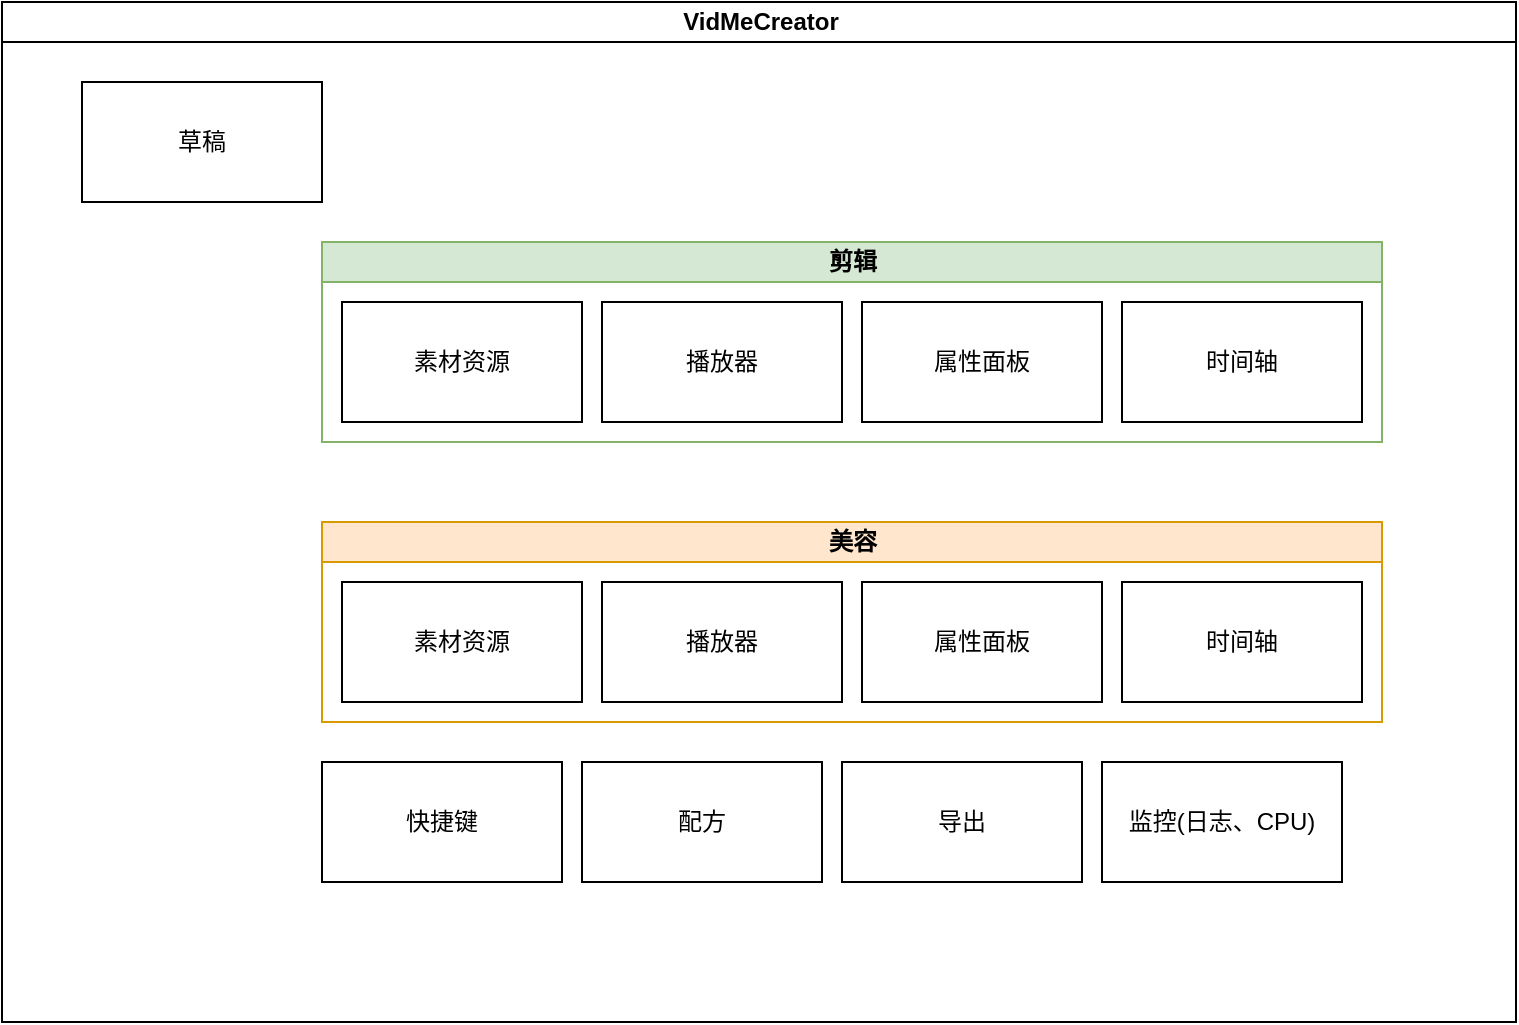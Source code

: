 <mxfile version="21.6.5" type="github">
  <diagram id="prtHgNgQTEPvFCAcTncT" name="Page-1">
    <mxGraphModel dx="1272" dy="679" grid="1" gridSize="10" guides="1" tooltips="1" connect="1" arrows="1" fold="1" page="1" pageScale="1" pageWidth="827" pageHeight="1169" math="0" shadow="0">
      <root>
        <mxCell id="0" />
        <mxCell id="1" parent="0" />
        <mxCell id="dNxyNK7c78bLwvsdeMH5-11" value="VidMeCreator" style="swimlane;html=1;startSize=20;horizontal=1;containerType=tree;glass=0;" parent="1" vertex="1">
          <mxGeometry x="70" y="60" width="757" height="510" as="geometry" />
        </mxCell>
        <mxCell id="QcBBM-sKMw9uH2ObEvdb-1" value="草稿" style="rounded=0;whiteSpace=wrap;html=1;" vertex="1" parent="dNxyNK7c78bLwvsdeMH5-11">
          <mxGeometry x="40" y="40" width="120" height="60" as="geometry" />
        </mxCell>
        <mxCell id="QcBBM-sKMw9uH2ObEvdb-7" value="剪辑" style="swimlane;html=1;startSize=20;horizontal=1;containerType=tree;glass=0;fillColor=#d5e8d4;strokeColor=#82b366;" vertex="1" parent="dNxyNK7c78bLwvsdeMH5-11">
          <mxGeometry x="160" y="120" width="530" height="100" as="geometry" />
        </mxCell>
        <mxCell id="QcBBM-sKMw9uH2ObEvdb-10" value="素材资源&lt;br&gt;" style="rounded=0;whiteSpace=wrap;html=1;movable=1;resizable=1;rotatable=1;deletable=1;editable=1;locked=0;connectable=1;" vertex="1" parent="QcBBM-sKMw9uH2ObEvdb-7">
          <mxGeometry x="10" y="30" width="120" height="60" as="geometry" />
        </mxCell>
        <mxCell id="QcBBM-sKMw9uH2ObEvdb-11" value="属性面板" style="rounded=0;whiteSpace=wrap;html=1;" vertex="1" parent="QcBBM-sKMw9uH2ObEvdb-7">
          <mxGeometry x="270" y="30" width="120" height="60" as="geometry" />
        </mxCell>
        <mxCell id="QcBBM-sKMw9uH2ObEvdb-12" value="播放器" style="rounded=0;whiteSpace=wrap;html=1;" vertex="1" parent="QcBBM-sKMw9uH2ObEvdb-7">
          <mxGeometry x="140" y="30" width="120" height="60" as="geometry" />
        </mxCell>
        <mxCell id="QcBBM-sKMw9uH2ObEvdb-13" value="时间轴" style="rounded=0;whiteSpace=wrap;html=1;" vertex="1" parent="QcBBM-sKMw9uH2ObEvdb-7">
          <mxGeometry x="400" y="30" width="120" height="60" as="geometry" />
        </mxCell>
        <mxCell id="QcBBM-sKMw9uH2ObEvdb-16" value="美容" style="swimlane;html=1;startSize=20;horizontal=1;containerType=tree;glass=0;fillColor=#ffe6cc;strokeColor=#d79b00;" vertex="1" parent="dNxyNK7c78bLwvsdeMH5-11">
          <mxGeometry x="160" y="260" width="530" height="100" as="geometry" />
        </mxCell>
        <mxCell id="QcBBM-sKMw9uH2ObEvdb-17" value="素材资源&lt;br&gt;" style="rounded=0;whiteSpace=wrap;html=1;movable=1;resizable=1;rotatable=1;deletable=1;editable=1;locked=0;connectable=1;" vertex="1" parent="QcBBM-sKMw9uH2ObEvdb-16">
          <mxGeometry x="10" y="30" width="120" height="60" as="geometry" />
        </mxCell>
        <mxCell id="QcBBM-sKMw9uH2ObEvdb-18" value="属性面板" style="rounded=0;whiteSpace=wrap;html=1;" vertex="1" parent="QcBBM-sKMw9uH2ObEvdb-16">
          <mxGeometry x="270" y="30" width="120" height="60" as="geometry" />
        </mxCell>
        <mxCell id="QcBBM-sKMw9uH2ObEvdb-19" value="播放器" style="rounded=0;whiteSpace=wrap;html=1;" vertex="1" parent="QcBBM-sKMw9uH2ObEvdb-16">
          <mxGeometry x="140" y="30" width="120" height="60" as="geometry" />
        </mxCell>
        <mxCell id="QcBBM-sKMw9uH2ObEvdb-20" value="时间轴" style="rounded=0;whiteSpace=wrap;html=1;" vertex="1" parent="QcBBM-sKMw9uH2ObEvdb-16">
          <mxGeometry x="400" y="30" width="120" height="60" as="geometry" />
        </mxCell>
        <mxCell id="QcBBM-sKMw9uH2ObEvdb-21" value="监控(日志、CPU)" style="rounded=0;whiteSpace=wrap;html=1;" vertex="1" parent="dNxyNK7c78bLwvsdeMH5-11">
          <mxGeometry x="550" y="380" width="120" height="60" as="geometry" />
        </mxCell>
        <mxCell id="QcBBM-sKMw9uH2ObEvdb-22" value="导出" style="rounded=0;whiteSpace=wrap;html=1;" vertex="1" parent="dNxyNK7c78bLwvsdeMH5-11">
          <mxGeometry x="420" y="380" width="120" height="60" as="geometry" />
        </mxCell>
        <mxCell id="QcBBM-sKMw9uH2ObEvdb-23" value="配方" style="rounded=0;whiteSpace=wrap;html=1;" vertex="1" parent="dNxyNK7c78bLwvsdeMH5-11">
          <mxGeometry x="290" y="380" width="120" height="60" as="geometry" />
        </mxCell>
        <mxCell id="QcBBM-sKMw9uH2ObEvdb-24" value="快捷键" style="rounded=0;whiteSpace=wrap;html=1;" vertex="1" parent="dNxyNK7c78bLwvsdeMH5-11">
          <mxGeometry x="160" y="380" width="120" height="60" as="geometry" />
        </mxCell>
      </root>
    </mxGraphModel>
  </diagram>
</mxfile>
